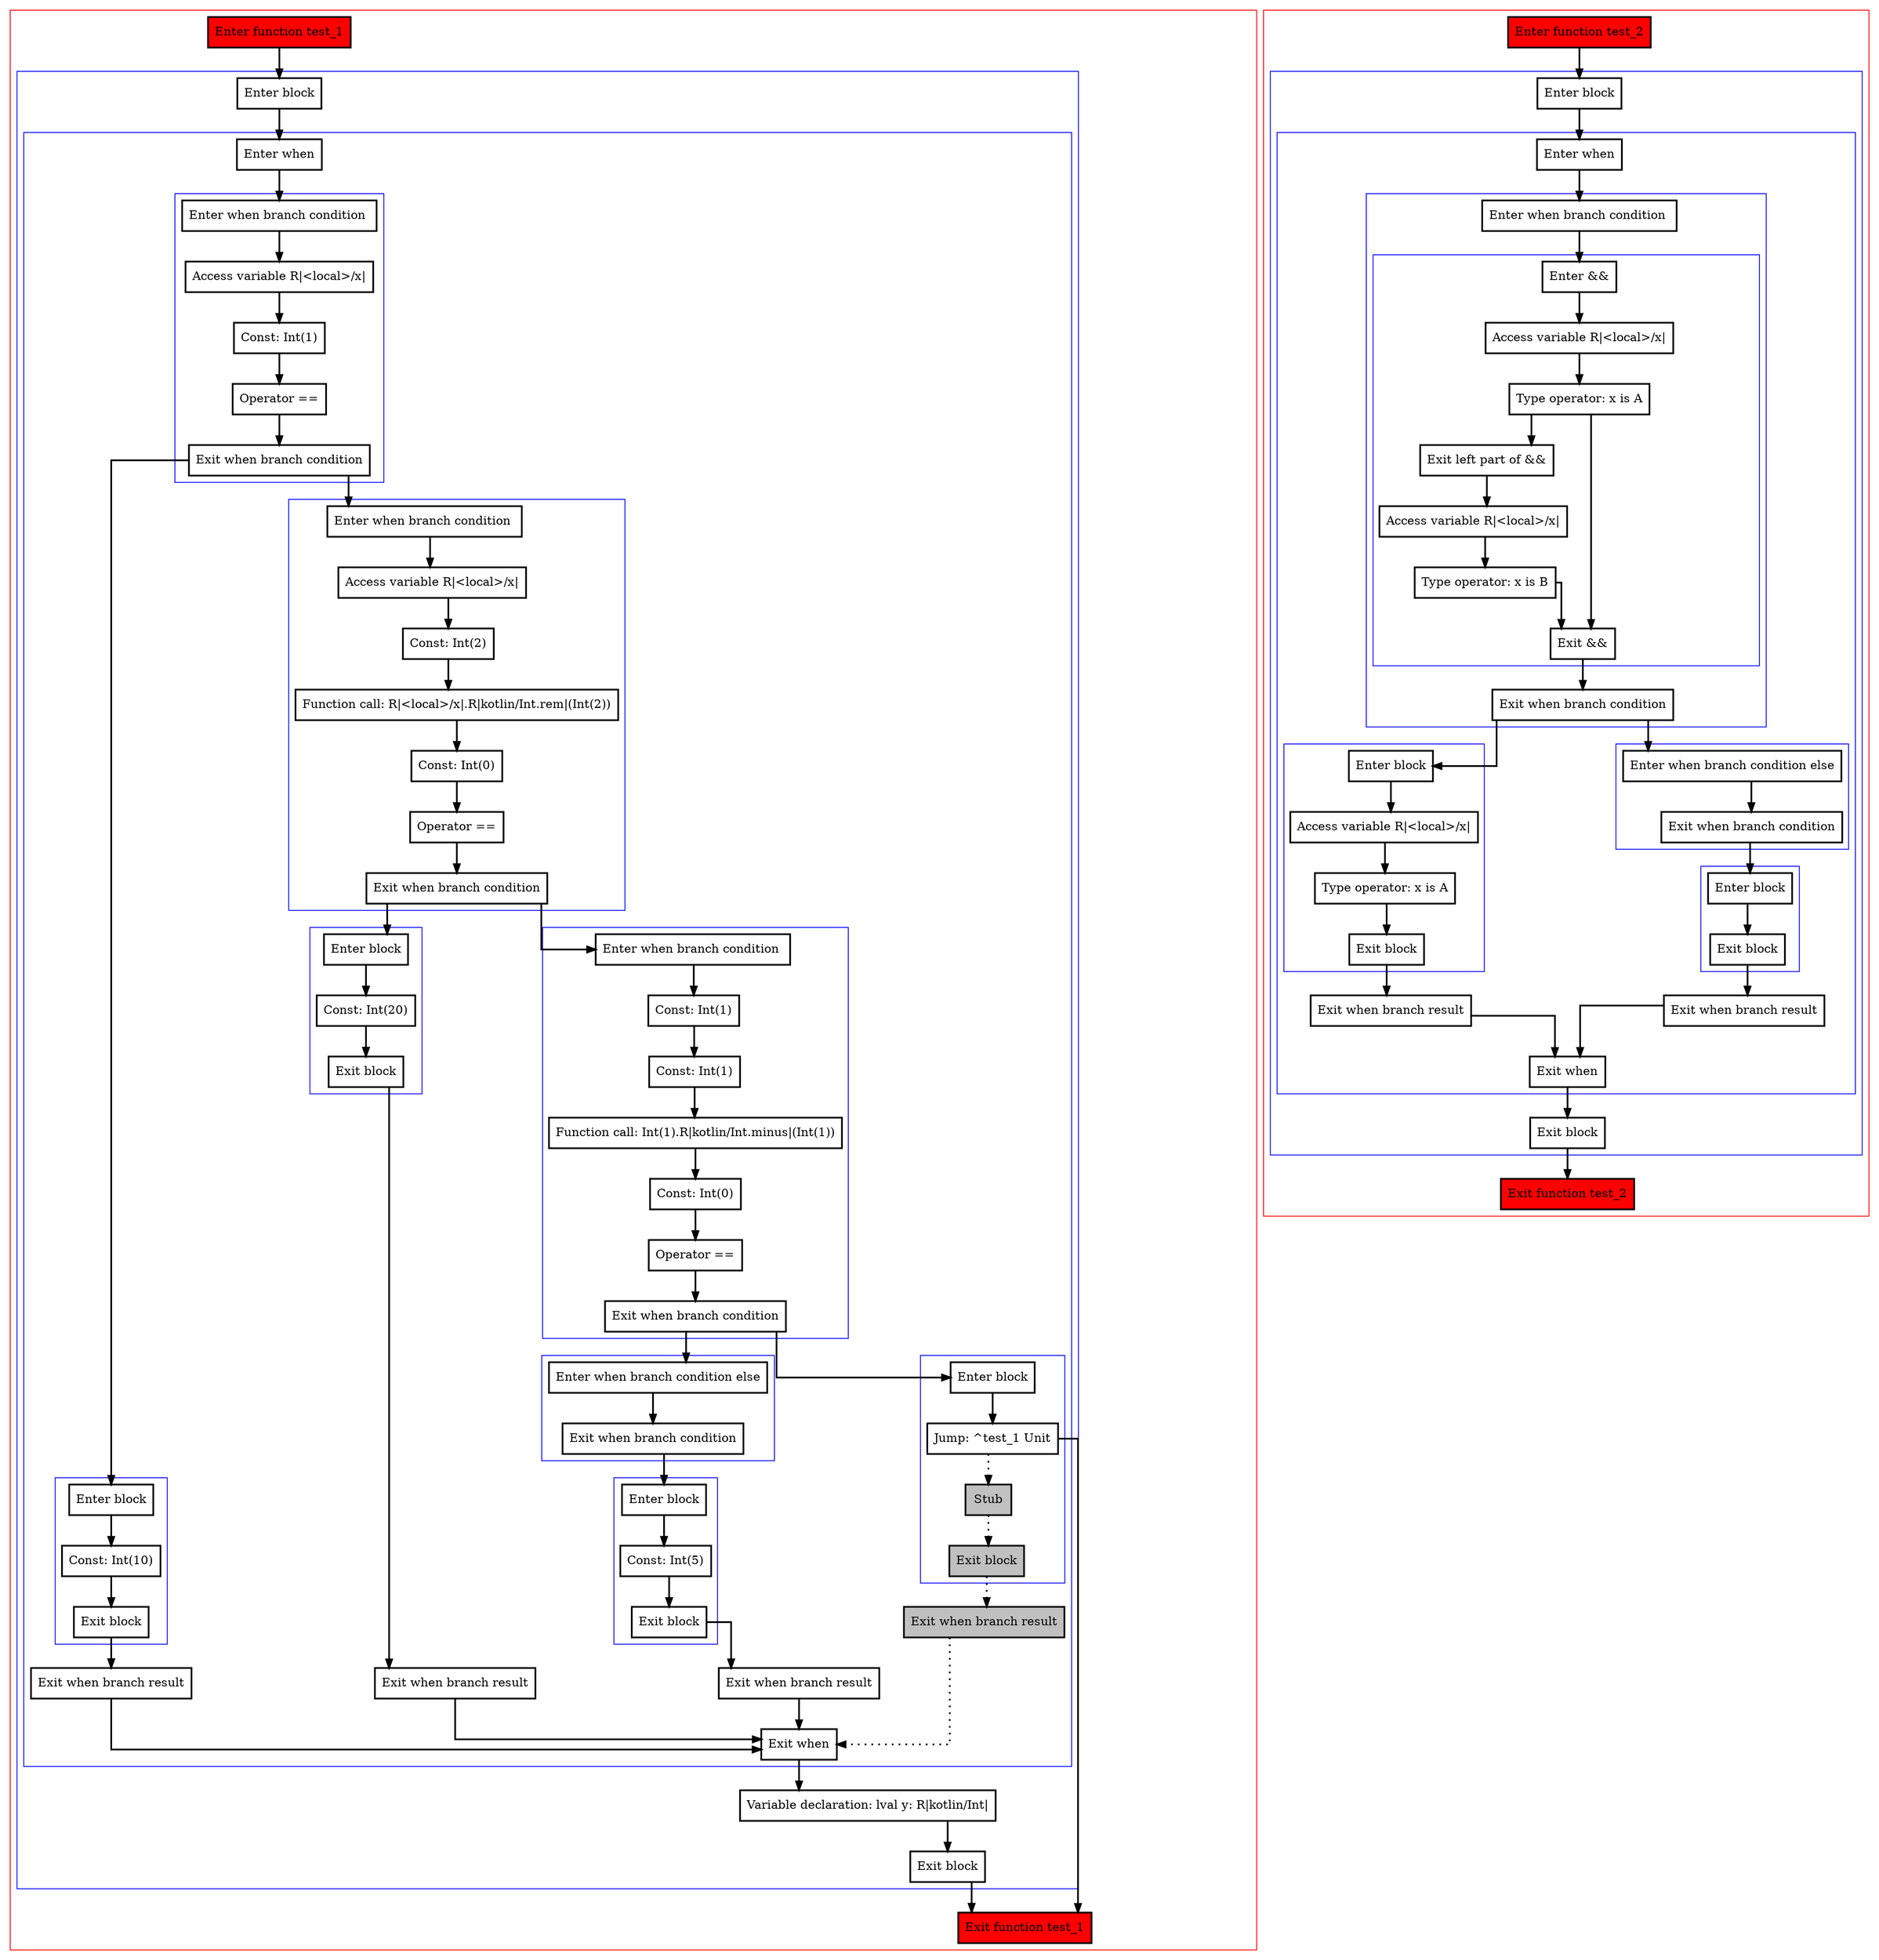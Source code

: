 digraph when_kt {
  graph [splines=ortho nodesep=3]
  node [shape=box penwidth=2]
  edge [penwidth=2]

  subgraph cluster_0 {
    color=red
    0 [label="Enter function test_1" style="filled" fillcolor=red];
    subgraph cluster_1 {
      color=blue
      1 [label="Enter block"];
      subgraph cluster_2 {
        color=blue
        2 [label="Enter when"];
        subgraph cluster_3 {
          color=blue
          3 [label="Enter when branch condition "];
          4 [label="Access variable R|<local>/x|"];
          5 [label="Const: Int(1)"];
          6 [label="Operator =="];
          7 [label="Exit when branch condition"];
        }
        subgraph cluster_4 {
          color=blue
          8 [label="Enter block"];
          9 [label="Const: Int(10)"];
          10 [label="Exit block"];
        }
        11 [label="Exit when branch result"];
        subgraph cluster_5 {
          color=blue
          12 [label="Enter when branch condition "];
          13 [label="Access variable R|<local>/x|"];
          14 [label="Const: Int(2)"];
          15 [label="Function call: R|<local>/x|.R|kotlin/Int.rem|(Int(2))"];
          16 [label="Const: Int(0)"];
          17 [label="Operator =="];
          18 [label="Exit when branch condition"];
        }
        subgraph cluster_6 {
          color=blue
          19 [label="Enter block"];
          20 [label="Const: Int(20)"];
          21 [label="Exit block"];
        }
        22 [label="Exit when branch result"];
        subgraph cluster_7 {
          color=blue
          23 [label="Enter when branch condition "];
          24 [label="Const: Int(1)"];
          25 [label="Const: Int(1)"];
          26 [label="Function call: Int(1).R|kotlin/Int.minus|(Int(1))"];
          27 [label="Const: Int(0)"];
          28 [label="Operator =="];
          29 [label="Exit when branch condition"];
        }
        subgraph cluster_8 {
          color=blue
          30 [label="Enter block"];
          31 [label="Jump: ^test_1 Unit"];
          32 [label="Stub" style="filled" fillcolor=gray];
          33 [label="Exit block" style="filled" fillcolor=gray];
        }
        34 [label="Exit when branch result" style="filled" fillcolor=gray];
        subgraph cluster_9 {
          color=blue
          35 [label="Enter when branch condition else"];
          36 [label="Exit when branch condition"];
        }
        subgraph cluster_10 {
          color=blue
          37 [label="Enter block"];
          38 [label="Const: Int(5)"];
          39 [label="Exit block"];
        }
        40 [label="Exit when branch result"];
        41 [label="Exit when"];
      }
      42 [label="Variable declaration: lval y: R|kotlin/Int|"];
      43 [label="Exit block"];
    }
    44 [label="Exit function test_1" style="filled" fillcolor=red];
  }

  0 -> {1};
  1 -> {2};
  2 -> {3};
  3 -> {4};
  4 -> {5};
  5 -> {6};
  6 -> {7};
  7 -> {8 12};
  8 -> {9};
  9 -> {10};
  10 -> {11};
  11 -> {41};
  12 -> {13};
  13 -> {14};
  14 -> {15};
  15 -> {16};
  16 -> {17};
  17 -> {18};
  18 -> {19 23};
  19 -> {20};
  20 -> {21};
  21 -> {22};
  22 -> {41};
  23 -> {24};
  24 -> {25};
  25 -> {26};
  26 -> {27};
  27 -> {28};
  28 -> {29};
  29 -> {30 35};
  30 -> {31};
  31 -> {44};
  31 -> {32} [style=dotted];
  32 -> {33} [style=dotted];
  33 -> {34} [style=dotted];
  34 -> {41} [style=dotted];
  35 -> {36};
  36 -> {37};
  37 -> {38};
  38 -> {39};
  39 -> {40};
  40 -> {41};
  41 -> {42};
  42 -> {43};
  43 -> {44};

  subgraph cluster_11 {
    color=red
    45 [label="Enter function test_2" style="filled" fillcolor=red];
    subgraph cluster_12 {
      color=blue
      46 [label="Enter block"];
      subgraph cluster_13 {
        color=blue
        47 [label="Enter when"];
        subgraph cluster_14 {
          color=blue
          48 [label="Enter when branch condition "];
          subgraph cluster_15 {
            color=blue
            49 [label="Enter &&"];
            50 [label="Access variable R|<local>/x|"];
            51 [label="Type operator: x is A"];
            52 [label="Exit left part of &&"];
            53 [label="Access variable R|<local>/x|"];
            54 [label="Type operator: x is B"];
            55 [label="Exit &&"];
          }
          56 [label="Exit when branch condition"];
        }
        subgraph cluster_16 {
          color=blue
          57 [label="Enter block"];
          58 [label="Access variable R|<local>/x|"];
          59 [label="Type operator: x is A"];
          60 [label="Exit block"];
        }
        61 [label="Exit when branch result"];
        subgraph cluster_17 {
          color=blue
          62 [label="Enter when branch condition else"];
          63 [label="Exit when branch condition"];
        }
        subgraph cluster_18 {
          color=blue
          64 [label="Enter block"];
          65 [label="Exit block"];
        }
        66 [label="Exit when branch result"];
        67 [label="Exit when"];
      }
      68 [label="Exit block"];
    }
    69 [label="Exit function test_2" style="filled" fillcolor=red];
  }

  45 -> {46};
  46 -> {47};
  47 -> {48};
  48 -> {49};
  49 -> {50};
  50 -> {51};
  51 -> {55 52};
  52 -> {53};
  53 -> {54};
  54 -> {55};
  55 -> {56};
  56 -> {57 62};
  57 -> {58};
  58 -> {59};
  59 -> {60};
  60 -> {61};
  61 -> {67};
  62 -> {63};
  63 -> {64};
  64 -> {65};
  65 -> {66};
  66 -> {67};
  67 -> {68};
  68 -> {69};

}
